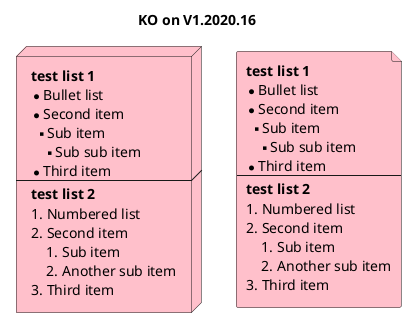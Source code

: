 {
  "sha1": "2fk9y9xpx5un9y9o0asstywfz9x24um",
  "insertion": {
    "when": "2024-05-30T20:48:19.982Z",
    "url": "https://forum.plantuml.net/12087/allow-creole-component-deployment-case-creole-class-object",
    "user": "plantuml@gmail.com"
  }
}
@startuml
title **KO** on V1.2020.16
node n #pink [
**test list 1**
* Bullet list
* Second item
** Sub item
*** Sub sub item
* Third item
----
**test list 2**
# Numbered list
# Second item
## Sub item
## Another sub item
# Third item
]

file f #pink as "
**test list 1**
* Bullet list
* Second item
** Sub item
*** Sub sub item
* Third item
----
**test list 2**
# Numbered list
# Second item
## Sub item
## Another sub item
# Third item
"
@enduml
